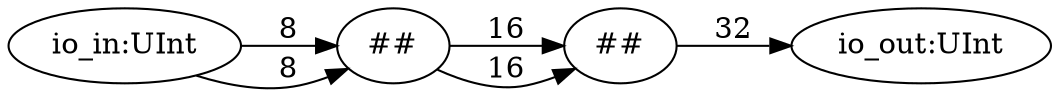 digraph ZeroWidthTest_FillComp_1{
rankdir = LR;
  io_out[label="io_out:UInt"];
  T0[label="##"];
  T1[label="##"];
  io_in[label="io_in:UInt"];
  T0 -> io_out[label="32"];
  T1 -> T0[label="16"];
  T1 -> T0[label="16"];
  io_in -> T1[label="8"];
  io_in -> T1[label="8"];
}